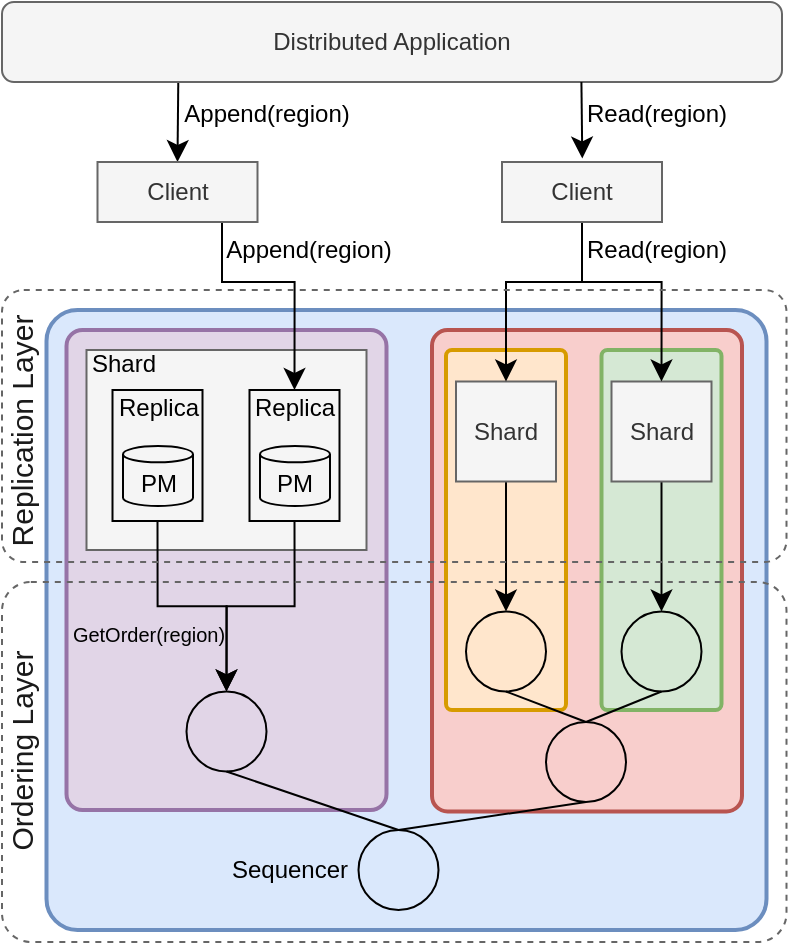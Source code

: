 <mxfile version="15.3.5" type="github">
  <diagram id="b9z9_DqSBHmfmtNlmLSl" name="Page-1">
    <mxGraphModel dx="2008" dy="-538" grid="1" gridSize="10" guides="1" tooltips="1" connect="1" arrows="1" fold="1" page="1" pageScale="1" pageWidth="827" pageHeight="1169" math="0" shadow="0">
      <root>
        <mxCell id="0" />
        <mxCell id="1" parent="0" />
        <mxCell id="-m25QNUuKfnbdi3Dv_9Z-142" value="&lt;span&gt;Replica&lt;/span&gt;" style="text;html=1;align=center;verticalAlign=middle;resizable=0;points=[];autosize=1;strokeColor=none;fillColor=none;" vertex="1" parent="1">
          <mxGeometry x="-446.25" y="1452.5" width="60" height="20" as="geometry" />
        </mxCell>
        <mxCell id="-m25QNUuKfnbdi3Dv_9Z-53" value="" style="rounded=1;whiteSpace=wrap;html=1;fillColor=#dae8fc;strokeColor=#6c8ebf;strokeWidth=2;arcSize=5;" vertex="1" parent="1">
          <mxGeometry x="-537.75" y="1414" width="360" height="310" as="geometry" />
        </mxCell>
        <mxCell id="-m25QNUuKfnbdi3Dv_9Z-65" value="" style="rounded=1;whiteSpace=wrap;html=1;fillColor=#f8cecc;strokeColor=#b85450;strokeWidth=2;arcSize=5;" vertex="1" parent="1">
          <mxGeometry x="-345" y="1424" width="155" height="240.75" as="geometry" />
        </mxCell>
        <mxCell id="-m25QNUuKfnbdi3Dv_9Z-139" value="" style="rounded=1;whiteSpace=wrap;html=1;fillColor=#ffe6cc;strokeColor=#d79b00;strokeWidth=2;arcSize=5;" vertex="1" parent="1">
          <mxGeometry x="-338" y="1434" width="60" height="180" as="geometry" />
        </mxCell>
        <mxCell id="-m25QNUuKfnbdi3Dv_9Z-130" value="" style="rounded=1;whiteSpace=wrap;html=1;fillColor=#d5e8d4;strokeColor=#82b366;strokeWidth=2;arcSize=5;" vertex="1" parent="1">
          <mxGeometry x="-260.25" y="1434" width="60" height="180" as="geometry" />
        </mxCell>
        <mxCell id="-m25QNUuKfnbdi3Dv_9Z-125" value="" style="rounded=1;whiteSpace=wrap;html=1;fillColor=#e1d5e7;strokeColor=#9673a6;strokeWidth=2;arcSize=5;" vertex="1" parent="1">
          <mxGeometry x="-527.75" y="1424" width="160" height="240" as="geometry" />
        </mxCell>
        <mxCell id="-m25QNUuKfnbdi3Dv_9Z-38" value="" style="ellipse;whiteSpace=wrap;html=1;aspect=fixed;fillColor=none;strokeColor=default;strokeWidth=1;" vertex="1" parent="1">
          <mxGeometry x="-467.75" y="1604.75" width="40" height="40" as="geometry" />
        </mxCell>
        <mxCell id="-m25QNUuKfnbdi3Dv_9Z-72" style="edgeStyle=none;curved=1;rounded=0;orthogonalLoop=1;jettySize=auto;html=1;exitX=0.5;exitY=0;exitDx=0;exitDy=0;entryX=0.5;entryY=1;entryDx=0;entryDy=0;endArrow=none;endFill=0;startSize=14;endSize=14;sourcePerimeterSpacing=8;targetPerimeterSpacing=8;" edge="1" parent="1" source="-m25QNUuKfnbdi3Dv_9Z-39" target="-m25QNUuKfnbdi3Dv_9Z-43">
          <mxGeometry relative="1" as="geometry" />
        </mxCell>
        <mxCell id="-m25QNUuKfnbdi3Dv_9Z-73" style="edgeStyle=none;curved=1;rounded=0;orthogonalLoop=1;jettySize=auto;html=1;exitX=0.5;exitY=0;exitDx=0;exitDy=0;entryX=0.5;entryY=1;entryDx=0;entryDy=0;endArrow=none;endFill=0;startSize=14;endSize=14;sourcePerimeterSpacing=8;targetPerimeterSpacing=8;" edge="1" parent="1" source="-m25QNUuKfnbdi3Dv_9Z-39" target="-m25QNUuKfnbdi3Dv_9Z-38">
          <mxGeometry relative="1" as="geometry" />
        </mxCell>
        <mxCell id="-m25QNUuKfnbdi3Dv_9Z-39" value="" style="ellipse;whiteSpace=wrap;html=1;aspect=fixed;fillColor=none;strokeColor=default;strokeWidth=1;" vertex="1" parent="1">
          <mxGeometry x="-381.75" y="1674" width="40" height="40" as="geometry" />
        </mxCell>
        <mxCell id="-m25QNUuKfnbdi3Dv_9Z-42" value="" style="ellipse;whiteSpace=wrap;html=1;aspect=fixed;fillColor=none;strokeColor=default;strokeWidth=1;" vertex="1" parent="1">
          <mxGeometry x="-328" y="1564.75" width="40" height="40" as="geometry" />
        </mxCell>
        <mxCell id="-m25QNUuKfnbdi3Dv_9Z-48" style="edgeStyle=none;curved=1;rounded=0;orthogonalLoop=1;jettySize=auto;html=1;exitX=0.5;exitY=0;exitDx=0;exitDy=0;entryX=0.5;entryY=1;entryDx=0;entryDy=0;endArrow=none;endFill=0;startSize=14;endSize=14;sourcePerimeterSpacing=8;targetPerimeterSpacing=8;" edge="1" parent="1" source="-m25QNUuKfnbdi3Dv_9Z-43" target="-m25QNUuKfnbdi3Dv_9Z-42">
          <mxGeometry relative="1" as="geometry" />
        </mxCell>
        <mxCell id="-m25QNUuKfnbdi3Dv_9Z-49" style="edgeStyle=none;curved=1;rounded=0;orthogonalLoop=1;jettySize=auto;html=1;exitX=0.5;exitY=0;exitDx=0;exitDy=0;entryX=0.5;entryY=1;entryDx=0;entryDy=0;endArrow=none;endFill=0;startSize=14;endSize=14;sourcePerimeterSpacing=8;targetPerimeterSpacing=8;" edge="1" parent="1" source="-m25QNUuKfnbdi3Dv_9Z-43" target="-m25QNUuKfnbdi3Dv_9Z-44">
          <mxGeometry relative="1" as="geometry" />
        </mxCell>
        <mxCell id="-m25QNUuKfnbdi3Dv_9Z-43" value="" style="ellipse;whiteSpace=wrap;html=1;aspect=fixed;fillColor=none;strokeColor=default;strokeWidth=1;" vertex="1" parent="1">
          <mxGeometry x="-288" y="1620" width="40" height="40" as="geometry" />
        </mxCell>
        <mxCell id="-m25QNUuKfnbdi3Dv_9Z-44" value="" style="ellipse;whiteSpace=wrap;html=1;aspect=fixed;fillColor=none;strokeColor=default;strokeWidth=1;" vertex="1" parent="1">
          <mxGeometry x="-250.25" y="1564.75" width="40" height="40" as="geometry" />
        </mxCell>
        <mxCell id="-m25QNUuKfnbdi3Dv_9Z-77" value="Sequencer" style="text;html=1;strokeColor=none;fillColor=none;align=center;verticalAlign=middle;whiteSpace=wrap;rounded=0;hachureGap=4;pointerEvents=0;" vertex="1" parent="1">
          <mxGeometry x="-436.25" y="1684" width="40" height="20" as="geometry" />
        </mxCell>
        <mxCell id="-m25QNUuKfnbdi3Dv_9Z-128" style="edgeStyle=none;curved=1;rounded=0;orthogonalLoop=1;jettySize=auto;html=1;exitX=0.5;exitY=1;exitDx=0;exitDy=0;entryX=0.5;entryY=0;entryDx=0;entryDy=0;startArrow=none;startFill=0;endArrow=classic;endFill=1;startSize=8;endSize=8;sourcePerimeterSpacing=8;targetPerimeterSpacing=8;" edge="1" parent="1" source="-m25QNUuKfnbdi3Dv_9Z-78" target="-m25QNUuKfnbdi3Dv_9Z-42">
          <mxGeometry relative="1" as="geometry" />
        </mxCell>
        <mxCell id="-m25QNUuKfnbdi3Dv_9Z-78" value="Shard" style="rounded=0;whiteSpace=wrap;html=1;hachureGap=4;pointerEvents=0;strokeWidth=1;fillColor=#f5f5f5;strokeColor=#666666;fontColor=#333333;" vertex="1" parent="1">
          <mxGeometry x="-333" y="1449.75" width="50" height="50" as="geometry" />
        </mxCell>
        <mxCell id="-m25QNUuKfnbdi3Dv_9Z-129" style="edgeStyle=none;curved=1;rounded=0;orthogonalLoop=1;jettySize=auto;html=1;exitX=0.5;exitY=1;exitDx=0;exitDy=0;entryX=0.5;entryY=0;entryDx=0;entryDy=0;startArrow=none;startFill=0;endArrow=classic;endFill=1;startSize=8;endSize=8;sourcePerimeterSpacing=8;targetPerimeterSpacing=8;" edge="1" parent="1" source="-m25QNUuKfnbdi3Dv_9Z-80" target="-m25QNUuKfnbdi3Dv_9Z-44">
          <mxGeometry relative="1" as="geometry" />
        </mxCell>
        <mxCell id="-m25QNUuKfnbdi3Dv_9Z-80" value="Shard" style="rounded=0;whiteSpace=wrap;html=1;hachureGap=4;pointerEvents=0;strokeWidth=1;fillColor=#f5f5f5;strokeColor=#666666;fontColor=#333333;" vertex="1" parent="1">
          <mxGeometry x="-255.25" y="1449.75" width="50" height="50" as="geometry" />
        </mxCell>
        <mxCell id="-m25QNUuKfnbdi3Dv_9Z-81" value="" style="rounded=0;whiteSpace=wrap;html=1;hachureGap=4;pointerEvents=0;strokeWidth=1;fillColor=#f5f5f5;strokeColor=#666666;fontColor=#333333;" vertex="1" parent="1">
          <mxGeometry x="-517.75" y="1434" width="140" height="100" as="geometry" />
        </mxCell>
        <mxCell id="-m25QNUuKfnbdi3Dv_9Z-91" value="Shard" style="text;html=1;strokeColor=none;fillColor=none;align=center;verticalAlign=middle;whiteSpace=wrap;rounded=0;hachureGap=4;pointerEvents=0;" vertex="1" parent="1">
          <mxGeometry x="-518.75" y="1431" width="40" height="20" as="geometry" />
        </mxCell>
        <mxCell id="-m25QNUuKfnbdi3Dv_9Z-106" style="edgeStyle=none;curved=1;rounded=0;orthogonalLoop=1;jettySize=auto;html=1;exitX=0.5;exitY=0;exitDx=0;exitDy=0;endArrow=none;endFill=0;startSize=8;endSize=14;sourcePerimeterSpacing=8;targetPerimeterSpacing=8;startArrow=classic;startFill=1;entryX=0.226;entryY=0.993;entryDx=0;entryDy=0;entryPerimeter=0;" edge="1" parent="1" source="-m25QNUuKfnbdi3Dv_9Z-96" target="-m25QNUuKfnbdi3Dv_9Z-103">
          <mxGeometry relative="1" as="geometry">
            <mxPoint x="-472.25" y="1340" as="sourcePoint" />
            <mxPoint x="-473" y="1302" as="targetPoint" />
          </mxGeometry>
        </mxCell>
        <mxCell id="-m25QNUuKfnbdi3Dv_9Z-149" style="edgeStyle=orthogonalEdgeStyle;rounded=0;orthogonalLoop=1;jettySize=auto;html=1;exitX=0.5;exitY=1;exitDx=0;exitDy=0;entryX=0.5;entryY=0;entryDx=0;entryDy=0;startArrow=none;startFill=0;endArrow=classic;endFill=1;startSize=8;endSize=8;sourcePerimeterSpacing=8;targetPerimeterSpacing=8;" edge="1" parent="1" source="-m25QNUuKfnbdi3Dv_9Z-96" target="-m25QNUuKfnbdi3Dv_9Z-141">
          <mxGeometry relative="1" as="geometry">
            <Array as="points">
              <mxPoint x="-450" y="1400" />
              <mxPoint x="-414" y="1400" />
            </Array>
          </mxGeometry>
        </mxCell>
        <mxCell id="-m25QNUuKfnbdi3Dv_9Z-96" value="Client" style="rounded=0;whiteSpace=wrap;html=1;hachureGap=4;pointerEvents=0;strokeWidth=1;fillColor=#f5f5f5;strokeColor=#666666;fontColor=#333333;" vertex="1" parent="1">
          <mxGeometry x="-512.25" y="1340" width="80" height="30" as="geometry" />
        </mxCell>
        <mxCell id="-m25QNUuKfnbdi3Dv_9Z-98" value="&lt;font style=&quot;font-size: 12px&quot;&gt;Append(region)&lt;/font&gt;" style="text;html=1;align=center;verticalAlign=middle;resizable=0;points=[];autosize=1;strokeColor=none;fillColor=none;" vertex="1" parent="1">
          <mxGeometry x="-457.25" y="1374" width="100" height="20" as="geometry" />
        </mxCell>
        <mxCell id="-m25QNUuKfnbdi3Dv_9Z-100" style="edgeStyle=orthogonalEdgeStyle;rounded=0;orthogonalLoop=1;jettySize=auto;html=1;exitX=0.5;exitY=1;exitDx=0;exitDy=0;entryX=0.5;entryY=0;entryDx=0;entryDy=0;endArrow=classic;endFill=1;startSize=8;endSize=8;sourcePerimeterSpacing=8;targetPerimeterSpacing=8;" edge="1" parent="1" source="-m25QNUuKfnbdi3Dv_9Z-99" target="-m25QNUuKfnbdi3Dv_9Z-78">
          <mxGeometry relative="1" as="geometry">
            <Array as="points">
              <mxPoint x="-281" y="1400" />
              <mxPoint x="-319" y="1400" />
            </Array>
          </mxGeometry>
        </mxCell>
        <mxCell id="-m25QNUuKfnbdi3Dv_9Z-101" style="edgeStyle=orthogonalEdgeStyle;rounded=0;orthogonalLoop=1;jettySize=auto;html=1;exitX=0.5;exitY=1;exitDx=0;exitDy=0;entryX=0.5;entryY=0;entryDx=0;entryDy=0;endArrow=classic;endFill=1;startSize=14;endSize=8;sourcePerimeterSpacing=8;targetPerimeterSpacing=8;" edge="1" parent="1" source="-m25QNUuKfnbdi3Dv_9Z-99" target="-m25QNUuKfnbdi3Dv_9Z-80">
          <mxGeometry relative="1" as="geometry">
            <Array as="points">
              <mxPoint x="-281" y="1400" />
              <mxPoint x="-241" y="1400" />
            </Array>
          </mxGeometry>
        </mxCell>
        <mxCell id="-m25QNUuKfnbdi3Dv_9Z-99" value="Client" style="rounded=0;whiteSpace=wrap;html=1;hachureGap=4;pointerEvents=0;strokeWidth=1;fillColor=#f5f5f5;strokeColor=#666666;fontColor=#333333;" vertex="1" parent="1">
          <mxGeometry x="-310" y="1340" width="80" height="30" as="geometry" />
        </mxCell>
        <mxCell id="-m25QNUuKfnbdi3Dv_9Z-102" value="&lt;font style=&quot;font-size: 12px&quot;&gt;Read(region)&lt;/font&gt;" style="text;html=1;align=center;verticalAlign=middle;resizable=0;points=[];autosize=1;strokeColor=none;fillColor=none;" vertex="1" parent="1">
          <mxGeometry x="-278" y="1374" width="90" height="20" as="geometry" />
        </mxCell>
        <mxCell id="-m25QNUuKfnbdi3Dv_9Z-103" value="Distributed Application" style="rounded=1;whiteSpace=wrap;html=1;hachureGap=4;pointerEvents=0;strokeWidth=1;fillColor=#f5f5f5;strokeColor=#666666;fontColor=#333333;" vertex="1" parent="1">
          <mxGeometry x="-560" y="1260" width="390" height="40" as="geometry" />
        </mxCell>
        <mxCell id="-m25QNUuKfnbdi3Dv_9Z-107" style="edgeStyle=none;curved=1;rounded=0;orthogonalLoop=1;jettySize=auto;html=1;exitX=0.5;exitY=0;exitDx=0;exitDy=0;entryX=0.234;entryY=1.044;entryDx=0;entryDy=0;entryPerimeter=0;endArrow=none;endFill=0;startSize=8;endSize=14;sourcePerimeterSpacing=8;targetPerimeterSpacing=8;startArrow=classic;startFill=1;" edge="1" parent="1">
          <mxGeometry relative="1" as="geometry">
            <mxPoint x="-269.85" y="1338.24" as="sourcePoint" />
            <mxPoint x="-270.29" y="1300" as="targetPoint" />
          </mxGeometry>
        </mxCell>
        <mxCell id="-m25QNUuKfnbdi3Dv_9Z-108" value="&lt;font style=&quot;font-size: 12px&quot;&gt;Append(region)&lt;/font&gt;" style="text;html=1;align=center;verticalAlign=middle;resizable=0;points=[];autosize=1;strokeColor=none;fillColor=none;" vertex="1" parent="1">
          <mxGeometry x="-477.75" y="1306" width="100" height="20" as="geometry" />
        </mxCell>
        <mxCell id="-m25QNUuKfnbdi3Dv_9Z-109" value="&lt;font style=&quot;font-size: 12px&quot;&gt;Read(region)&lt;/font&gt;" style="text;html=1;align=center;verticalAlign=middle;resizable=0;points=[];autosize=1;strokeColor=none;fillColor=none;" vertex="1" parent="1">
          <mxGeometry x="-278.25" y="1306" width="90" height="20" as="geometry" />
        </mxCell>
        <mxCell id="-m25QNUuKfnbdi3Dv_9Z-111" value="&lt;font color=&quot;#1a1a1a&quot; style=&quot;font-size: 15px&quot;&gt;Ordering Layer&lt;/font&gt;" style="text;html=1;align=center;verticalAlign=middle;resizable=0;points=[];autosize=1;strokeColor=none;fillColor=none;rotation=270;" vertex="1" parent="1">
          <mxGeometry x="-611" y="1624.75" width="120" height="20" as="geometry" />
        </mxCell>
        <mxCell id="-m25QNUuKfnbdi3Dv_9Z-160" style="edgeStyle=orthogonalEdgeStyle;rounded=0;orthogonalLoop=1;jettySize=auto;html=1;exitX=0.5;exitY=1;exitDx=0;exitDy=0;entryX=0.5;entryY=0;entryDx=0;entryDy=0;startArrow=none;startFill=0;endArrow=classic;endFill=1;startSize=8;endSize=8;sourcePerimeterSpacing=8;targetPerimeterSpacing=8;" edge="1" parent="1" source="-m25QNUuKfnbdi3Dv_9Z-141" target="-m25QNUuKfnbdi3Dv_9Z-38">
          <mxGeometry relative="1" as="geometry" />
        </mxCell>
        <mxCell id="-m25QNUuKfnbdi3Dv_9Z-141" value="" style="rounded=0;whiteSpace=wrap;html=1;hachureGap=4;pointerEvents=0;strokeWidth=1;fillColor=none;gradientColor=#ffffff;" vertex="1" parent="1">
          <mxGeometry x="-436.25" y="1454" width="45" height="65.5" as="geometry" />
        </mxCell>
        <mxCell id="-m25QNUuKfnbdi3Dv_9Z-144" value="PM" style="shape=cylinder3;whiteSpace=wrap;html=1;boundedLbl=1;backgroundOutline=1;size=4.074;hachureGap=4;pointerEvents=0;strokeWidth=1;fillColor=none;gradientColor=#ffffff;" vertex="1" parent="1">
          <mxGeometry x="-431" y="1482" width="35" height="30" as="geometry" />
        </mxCell>
        <mxCell id="-m25QNUuKfnbdi3Dv_9Z-150" value="&lt;span&gt;Replica&lt;/span&gt;" style="text;html=1;align=center;verticalAlign=middle;resizable=0;points=[];autosize=1;strokeColor=none;fillColor=none;" vertex="1" parent="1">
          <mxGeometry x="-443.75" y="1452.5" width="60" height="20" as="geometry" />
        </mxCell>
        <mxCell id="-m25QNUuKfnbdi3Dv_9Z-159" style="edgeStyle=orthogonalEdgeStyle;rounded=0;orthogonalLoop=1;jettySize=auto;html=1;exitX=0.5;exitY=1;exitDx=0;exitDy=0;entryX=0.5;entryY=0;entryDx=0;entryDy=0;startArrow=none;startFill=0;endArrow=classic;endFill=1;startSize=8;endSize=8;sourcePerimeterSpacing=8;targetPerimeterSpacing=8;" edge="1" parent="1" source="-m25QNUuKfnbdi3Dv_9Z-154" target="-m25QNUuKfnbdi3Dv_9Z-38">
          <mxGeometry relative="1" as="geometry" />
        </mxCell>
        <mxCell id="-m25QNUuKfnbdi3Dv_9Z-154" value="" style="rounded=0;whiteSpace=wrap;html=1;hachureGap=4;pointerEvents=0;strokeWidth=1;fillColor=none;gradientColor=#ffffff;" vertex="1" parent="1">
          <mxGeometry x="-504.75" y="1454" width="45" height="65.5" as="geometry" />
        </mxCell>
        <mxCell id="-m25QNUuKfnbdi3Dv_9Z-155" value="PM" style="shape=cylinder3;whiteSpace=wrap;html=1;boundedLbl=1;backgroundOutline=1;size=4.074;hachureGap=4;pointerEvents=0;strokeWidth=1;fillColor=none;gradientColor=#ffffff;" vertex="1" parent="1">
          <mxGeometry x="-499.5" y="1482" width="35" height="30" as="geometry" />
        </mxCell>
        <mxCell id="-m25QNUuKfnbdi3Dv_9Z-156" value="&lt;span&gt;Replica&lt;/span&gt;" style="text;html=1;align=center;verticalAlign=middle;resizable=0;points=[];autosize=1;strokeColor=none;fillColor=none;" vertex="1" parent="1">
          <mxGeometry x="-512.25" y="1452.5" width="60" height="20" as="geometry" />
        </mxCell>
        <mxCell id="-m25QNUuKfnbdi3Dv_9Z-158" value="&lt;font style=&quot;font-size: 10px&quot;&gt;GetOrder(region)&lt;/font&gt;" style="text;html=1;align=center;verticalAlign=middle;resizable=0;points=[];autosize=1;strokeColor=none;fillColor=none;" vertex="1" parent="1">
          <mxGeometry x="-532" y="1565.75" width="90" height="20" as="geometry" />
        </mxCell>
        <mxCell id="-m25QNUuKfnbdi3Dv_9Z-70" value="" style="rounded=1;whiteSpace=wrap;html=1;hachureGap=4;pointerEvents=0;strokeWidth=1;fillColor=none;dashed=1;strokeColor=#666666;fontColor=#333333;arcSize=8;" vertex="1" parent="1">
          <mxGeometry x="-560" y="1550" width="392.25" height="180" as="geometry" />
        </mxCell>
        <mxCell id="-m25QNUuKfnbdi3Dv_9Z-164" value="" style="rounded=1;whiteSpace=wrap;html=1;hachureGap=4;pointerEvents=0;strokeWidth=1;fillColor=none;dashed=1;strokeColor=#666666;fontColor=#333333;arcSize=8;" vertex="1" parent="1">
          <mxGeometry x="-560" y="1404" width="392.25" height="136" as="geometry" />
        </mxCell>
        <mxCell id="-m25QNUuKfnbdi3Dv_9Z-165" value="&lt;font color=&quot;#1a1a1a&quot; style=&quot;font-size: 15px&quot;&gt;Replication Layer&lt;/font&gt;" style="text;html=1;align=center;verticalAlign=middle;resizable=0;points=[];autosize=1;strokeColor=none;fillColor=none;rotation=270;" vertex="1" parent="1">
          <mxGeometry x="-616" y="1464.75" width="130" height="20" as="geometry" />
        </mxCell>
      </root>
    </mxGraphModel>
  </diagram>
</mxfile>
